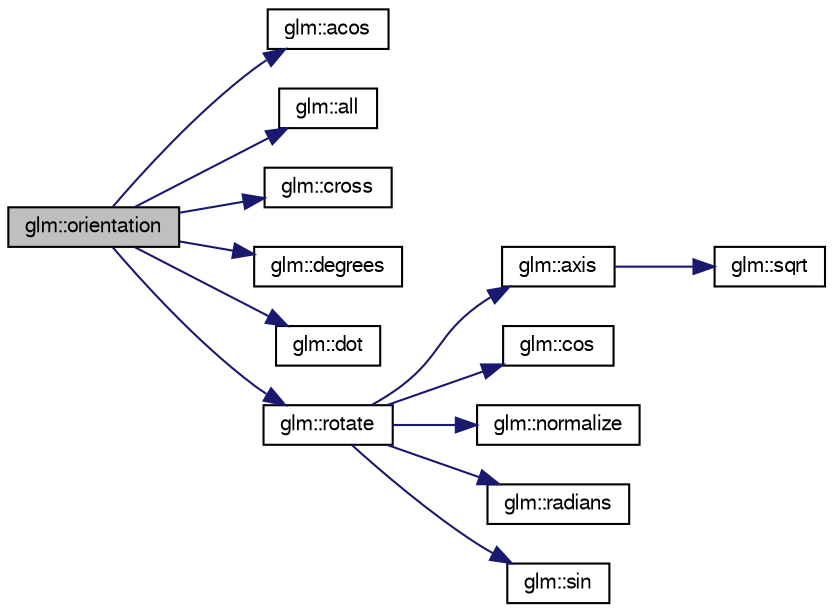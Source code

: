 digraph G
{
  bgcolor="transparent";
  edge [fontname="FreeSans",fontsize=10,labelfontname="FreeSans",labelfontsize=10];
  node [fontname="FreeSans",fontsize=10,shape=record];
  rankdir=LR;
  Node1 [label="glm::orientation",height=0.2,width=0.4,color="black", fillcolor="grey75", style="filled" fontcolor="black"];
  Node1 -> Node2 [color="midnightblue",fontsize=10,style="solid"];
  Node2 [label="glm::acos",height=0.2,width=0.4,color="black",URL="$group__core__func__trigonometric.html#gd945cb7263cb202d93ea76aa5d419078"];
  Node1 -> Node3 [color="midnightblue",fontsize=10,style="solid"];
  Node3 [label="glm::all",height=0.2,width=0.4,color="black",URL="$group__core__func__vector__relational.html#gabd60ec747e12c78e2d5c6e6c2ede230"];
  Node1 -> Node4 [color="midnightblue",fontsize=10,style="solid"];
  Node4 [label="glm::cross",height=0.2,width=0.4,color="black",URL="$group__core__func__geometric.html#g9a325364ff3650c4a85c33704c646e76"];
  Node1 -> Node5 [color="midnightblue",fontsize=10,style="solid"];
  Node5 [label="glm::degrees",height=0.2,width=0.4,color="black",URL="$group__core__func__trigonometric.html#gcb63bdf23d5e084a5b6a2ed0ae395e64"];
  Node1 -> Node6 [color="midnightblue",fontsize=10,style="solid"];
  Node6 [label="glm::dot",height=0.2,width=0.4,color="black",URL="$group__core__func__geometric.html#gc64a3b29d01336161a668d328cac97eb"];
  Node1 -> Node7 [color="midnightblue",fontsize=10,style="solid"];
  Node7 [label="glm::rotate",height=0.2,width=0.4,color="black",URL="$group__gtc__matrix__transform.html#g1a75da872120125437265872423e0b14"];
  Node7 -> Node8 [color="midnightblue",fontsize=10,style="solid"];
  Node8 [label="glm::axis",height=0.2,width=0.4,color="black",URL="$group__gtc__quaternion.html#g5c243b588291c790bf1b5ec3f0f08d1b"];
  Node8 -> Node9 [color="midnightblue",fontsize=10,style="solid"];
  Node9 [label="glm::sqrt",height=0.2,width=0.4,color="black",URL="$group__gtx__integer.html#g457e9efca8339bf918d319e9c55f7c8f"];
  Node7 -> Node10 [color="midnightblue",fontsize=10,style="solid"];
  Node10 [label="glm::cos",height=0.2,width=0.4,color="black",URL="$group__core__func__trigonometric.html#gfef15df90786cd24fe786cc0ff2cbc98"];
  Node7 -> Node11 [color="midnightblue",fontsize=10,style="solid"];
  Node11 [label="glm::normalize",height=0.2,width=0.4,color="black",URL="$group__core__func__geometric.html#g0feb2bb89ee2743677ad2cb84544bd83"];
  Node7 -> Node12 [color="midnightblue",fontsize=10,style="solid"];
  Node12 [label="glm::radians",height=0.2,width=0.4,color="black",URL="$group__core__func__trigonometric.html#g87953103f3ac701b8440a7d904fa2e4d"];
  Node7 -> Node13 [color="midnightblue",fontsize=10,style="solid"];
  Node13 [label="glm::sin",height=0.2,width=0.4,color="black",URL="$group__core__func__trigonometric.html#gd4d4eda735d915be9af695fe2b4cded2"];
}
